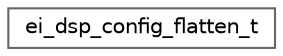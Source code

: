 digraph "Graphical Class Hierarchy"
{
 // LATEX_PDF_SIZE
  bgcolor="transparent";
  edge [fontname=Helvetica,fontsize=10,labelfontname=Helvetica,labelfontsize=10];
  node [fontname=Helvetica,fontsize=10,shape=box,height=0.2,width=0.4];
  rankdir="LR";
  Node0 [id="Node000000",label="ei_dsp_config_flatten_t",height=0.2,width=0.4,color="grey40", fillcolor="white", style="filled",URL="$structei__dsp__config__flatten__t.html",tooltip=" "];
}

